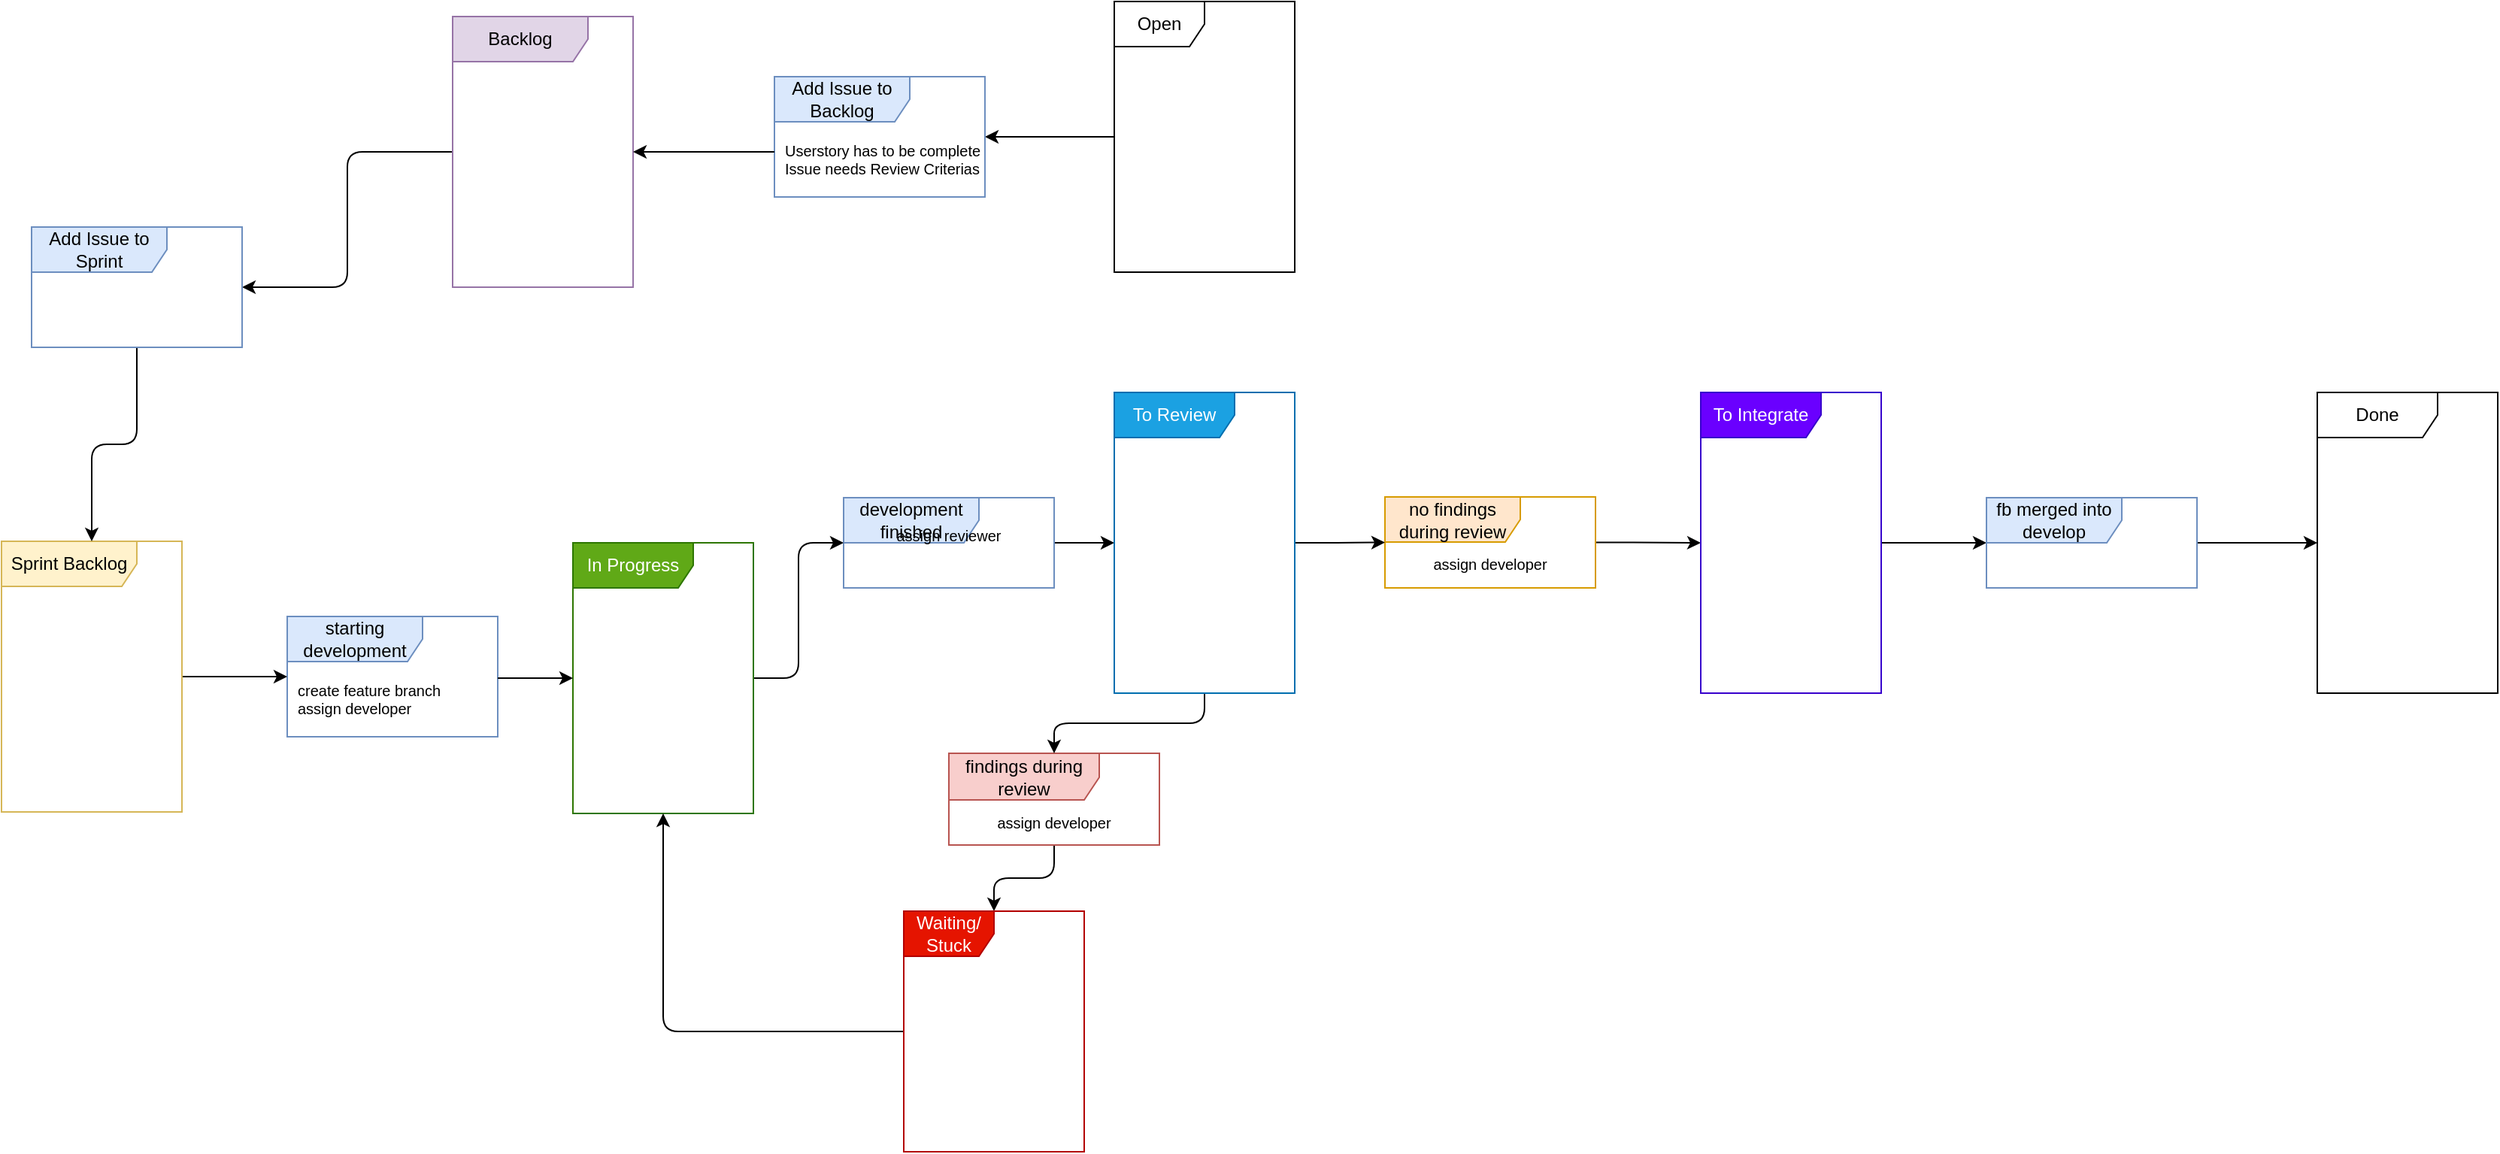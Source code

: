<mxfile version="13.7.9" type="device">
  <diagram id="NvDk549cmZ5sk70IqrIa" name="Git Flow">
    <mxGraphModel dx="1369" dy="1585" grid="1" gridSize="10" guides="1" tooltips="1" connect="1" arrows="1" fold="1" page="1" pageScale="1" pageWidth="827" pageHeight="1169" math="0" shadow="0">
      <root>
        <mxCell id="0" />
        <mxCell id="1" parent="0" />
        <mxCell id="upsVRNIRmI3p-PIwGAFz-8" style="edgeStyle=orthogonalEdgeStyle;orthogonalLoop=1;jettySize=auto;html=1;rounded=1;" edge="1" parent="1" source="l8hr6p5i-z7asugC-kqR-27" target="l8hr6p5i-z7asugC-kqR-48">
          <mxGeometry relative="1" as="geometry" />
        </mxCell>
        <mxCell id="l8hr6p5i-z7asugC-kqR-27" value="findings during review" style="shape=umlFrame;whiteSpace=wrap;html=1;width=100;height=31;fillColor=#f8cecc;strokeColor=#b85450;swimlaneFillColor=#ffffff;" parent="1" vertex="1">
          <mxGeometry x="530" y="400" width="140" height="61" as="geometry" />
        </mxCell>
        <mxCell id="upsVRNIRmI3p-PIwGAFz-6" style="edgeStyle=orthogonalEdgeStyle;orthogonalLoop=1;jettySize=auto;html=1;rounded=1;" edge="1" parent="1" source="l8hr6p5i-z7asugC-kqR-26" target="l8hr6p5i-z7asugC-kqR-8">
          <mxGeometry relative="1" as="geometry" />
        </mxCell>
        <mxCell id="l8hr6p5i-z7asugC-kqR-26" value="development finished" style="shape=umlFrame;whiteSpace=wrap;html=1;width=90;height=30;fillColor=#dae8fc;strokeColor=#6c8ebf;swimlaneFillColor=#ffffff;" parent="1" vertex="1">
          <mxGeometry x="460" y="230" width="140" height="60" as="geometry" />
        </mxCell>
        <mxCell id="upsVRNIRmI3p-PIwGAFz-9" style="edgeStyle=orthogonalEdgeStyle;orthogonalLoop=1;jettySize=auto;html=1;rounded=1;" edge="1" parent="1" source="l8hr6p5i-z7asugC-kqR-31" target="l8hr6p5i-z7asugC-kqR-9">
          <mxGeometry relative="1" as="geometry" />
        </mxCell>
        <mxCell id="l8hr6p5i-z7asugC-kqR-31" value="no findings during review" style="shape=umlFrame;whiteSpace=wrap;html=1;width=90;height=30;fillColor=#ffe6cc;strokeColor=#d79b00;swimlaneFillColor=#ffffff;" parent="1" vertex="1">
          <mxGeometry x="820" y="229.5" width="140" height="60.5" as="geometry" />
        </mxCell>
        <mxCell id="l8hr6p5i-z7asugC-kqR-25" value="starting development" style="shape=umlFrame;whiteSpace=wrap;html=1;width=90;height=30;fillColor=#dae8fc;strokeColor=#6c8ebf;swimlaneFillColor=#FFFFFF;" parent="1" vertex="1">
          <mxGeometry x="90" y="309" width="140" height="80" as="geometry" />
        </mxCell>
        <mxCell id="upsVRNIRmI3p-PIwGAFz-24" style="edgeStyle=orthogonalEdgeStyle;orthogonalLoop=1;jettySize=auto;html=1;rounded=1;" edge="1" parent="1" source="l8hr6p5i-z7asugC-kqR-6" target="upsVRNIRmI3p-PIwGAFz-16">
          <mxGeometry relative="1" as="geometry" />
        </mxCell>
        <mxCell id="l8hr6p5i-z7asugC-kqR-6" value="Open" style="shape=umlFrame;whiteSpace=wrap;html=1;swimlaneFillColor=#ffffff;" parent="1" vertex="1">
          <mxGeometry x="640" y="-100" width="120" height="180" as="geometry" />
        </mxCell>
        <mxCell id="upsVRNIRmI3p-PIwGAFz-4" style="edgeStyle=orthogonalEdgeStyle;orthogonalLoop=1;jettySize=auto;html=1;rounded=1;" edge="1" parent="1" source="l8hr6p5i-z7asugC-kqR-7" target="l8hr6p5i-z7asugC-kqR-26">
          <mxGeometry relative="1" as="geometry" />
        </mxCell>
        <mxCell id="l8hr6p5i-z7asugC-kqR-7" value="In Progress" style="shape=umlFrame;whiteSpace=wrap;html=1;width=80;height=30;fillColor=#60a917;strokeColor=#2D7600;fontColor=#ffffff;swimlaneFillColor=#ffffff;" parent="1" vertex="1">
          <mxGeometry x="280" y="260" width="120" height="180" as="geometry" />
        </mxCell>
        <mxCell id="upsVRNIRmI3p-PIwGAFz-7" style="edgeStyle=orthogonalEdgeStyle;orthogonalLoop=1;jettySize=auto;html=1;rounded=1;" edge="1" parent="1" source="l8hr6p5i-z7asugC-kqR-8" target="l8hr6p5i-z7asugC-kqR-27">
          <mxGeometry relative="1" as="geometry" />
        </mxCell>
        <mxCell id="upsVRNIRmI3p-PIwGAFz-13" style="edgeStyle=orthogonalEdgeStyle;orthogonalLoop=1;jettySize=auto;html=1;rounded=1;" edge="1" parent="1" source="l8hr6p5i-z7asugC-kqR-8" target="l8hr6p5i-z7asugC-kqR-31">
          <mxGeometry relative="1" as="geometry" />
        </mxCell>
        <mxCell id="l8hr6p5i-z7asugC-kqR-8" value="To Review" style="shape=umlFrame;whiteSpace=wrap;html=1;width=80;height=30;fillColor=#1ba1e2;strokeColor=#006EAF;fontColor=#ffffff;swimlaneFillColor=#ffffff;" parent="1" vertex="1">
          <mxGeometry x="640" y="160" width="120" height="200" as="geometry" />
        </mxCell>
        <mxCell id="upsVRNIRmI3p-PIwGAFz-10" style="edgeStyle=orthogonalEdgeStyle;orthogonalLoop=1;jettySize=auto;html=1;rounded=1;" edge="1" parent="1" source="l8hr6p5i-z7asugC-kqR-9" target="l8hr6p5i-z7asugC-kqR-35">
          <mxGeometry relative="1" as="geometry" />
        </mxCell>
        <mxCell id="l8hr6p5i-z7asugC-kqR-9" value="To Integrate" style="shape=umlFrame;whiteSpace=wrap;html=1;width=80;height=30;fillColor=#6a00ff;strokeColor=#3700CC;fontColor=#ffffff;swimlaneFillColor=#ffffff;" parent="1" vertex="1">
          <mxGeometry x="1030" y="160" width="120" height="200" as="geometry" />
        </mxCell>
        <mxCell id="l8hr6p5i-z7asugC-kqR-10" value="Done" style="shape=umlFrame;whiteSpace=wrap;html=1;width=80;height=30;swimlaneFillColor=#ffffff;" parent="1" vertex="1">
          <mxGeometry x="1440" y="160" width="120" height="200" as="geometry" />
        </mxCell>
        <mxCell id="upsVRNIRmI3p-PIwGAFz-11" style="edgeStyle=orthogonalEdgeStyle;orthogonalLoop=1;jettySize=auto;html=1;rounded=1;" edge="1" parent="1" source="l8hr6p5i-z7asugC-kqR-35" target="l8hr6p5i-z7asugC-kqR-10">
          <mxGeometry relative="1" as="geometry" />
        </mxCell>
        <mxCell id="l8hr6p5i-z7asugC-kqR-35" value="fb merged into develop" style="shape=umlFrame;whiteSpace=wrap;html=1;width=90;height=30;fillColor=#dae8fc;strokeColor=#6c8ebf;swimlaneFillColor=#ffffff;" parent="1" vertex="1">
          <mxGeometry x="1220" y="230" width="140" height="60" as="geometry" />
        </mxCell>
        <mxCell id="upsVRNIRmI3p-PIwGAFz-5" style="edgeStyle=orthogonalEdgeStyle;orthogonalLoop=1;jettySize=auto;html=1;rounded=1;" edge="1" parent="1" source="l8hr6p5i-z7asugC-kqR-48" target="l8hr6p5i-z7asugC-kqR-7">
          <mxGeometry relative="1" as="geometry" />
        </mxCell>
        <mxCell id="l8hr6p5i-z7asugC-kqR-48" value="Waiting/&lt;br&gt;Stuck" style="shape=umlFrame;whiteSpace=wrap;html=1;fillColor=#e51400;strokeColor=#B20000;fontColor=#ffffff;swimlaneFillColor=#ffffff;" parent="1" vertex="1">
          <mxGeometry x="500" y="505" width="120" height="160" as="geometry" />
        </mxCell>
        <mxCell id="l8hr6p5i-z7asugC-kqR-56" value="assign developer" style="text;html=1;strokeColor=none;fillColor=none;align=center;verticalAlign=middle;whiteSpace=wrap;rounded=0;fontSize=10;" parent="1" vertex="1">
          <mxGeometry x="530" y="431" width="140" height="30" as="geometry" />
        </mxCell>
        <mxCell id="l8hr6p5i-z7asugC-kqR-59" value="assign reviewer" style="text;html=1;strokeColor=none;fillColor=none;align=center;verticalAlign=middle;whiteSpace=wrap;rounded=0;fontSize=10;" parent="1" vertex="1">
          <mxGeometry x="460" y="240" width="140" height="30" as="geometry" />
        </mxCell>
        <mxCell id="upsVRNIRmI3p-PIwGAFz-3" style="edgeStyle=orthogonalEdgeStyle;orthogonalLoop=1;jettySize=auto;html=1;rounded=1;" edge="1" parent="1" source="l8hr6p5i-z7asugC-kqR-62" target="l8hr6p5i-z7asugC-kqR-7">
          <mxGeometry relative="1" as="geometry">
            <Array as="points">
              <mxPoint x="240" y="350" />
              <mxPoint x="240" y="350" />
            </Array>
          </mxGeometry>
        </mxCell>
        <mxCell id="l8hr6p5i-z7asugC-kqR-62" value="create feature branch&lt;br&gt;assign developer" style="text;html=1;strokeColor=none;fillColor=none;align=left;verticalAlign=middle;whiteSpace=wrap;rounded=0;fontSize=10;spacingLeft=5;" parent="1" vertex="1">
          <mxGeometry x="90" y="339" width="140" height="50" as="geometry" />
        </mxCell>
        <mxCell id="l8hr6p5i-z7asugC-kqR-68" value="assign developer" style="text;html=1;strokeColor=none;fillColor=none;align=center;verticalAlign=middle;whiteSpace=wrap;rounded=0;fontSize=10;" parent="1" vertex="1">
          <mxGeometry x="820" y="259" width="140" height="30" as="geometry" />
        </mxCell>
        <mxCell id="upsVRNIRmI3p-PIwGAFz-20" style="edgeStyle=orthogonalEdgeStyle;orthogonalLoop=1;jettySize=auto;html=1;rounded=1;" edge="1" parent="1" source="upsVRNIRmI3p-PIwGAFz-14" target="l8hr6p5i-z7asugC-kqR-25">
          <mxGeometry relative="1" as="geometry" />
        </mxCell>
        <mxCell id="upsVRNIRmI3p-PIwGAFz-14" value="Sprint Backlog" style="shape=umlFrame;whiteSpace=wrap;html=1;width=90;height=30;fillColor=#fff2cc;strokeColor=#d6b656;swimlaneFillColor=#ffffff;" vertex="1" parent="1">
          <mxGeometry x="-100" y="259" width="120" height="180" as="geometry" />
        </mxCell>
        <mxCell id="upsVRNIRmI3p-PIwGAFz-22" style="edgeStyle=orthogonalEdgeStyle;orthogonalLoop=1;jettySize=auto;html=1;rounded=1;" edge="1" parent="1" source="upsVRNIRmI3p-PIwGAFz-15" target="upsVRNIRmI3p-PIwGAFz-18">
          <mxGeometry relative="1" as="geometry" />
        </mxCell>
        <mxCell id="upsVRNIRmI3p-PIwGAFz-15" value="Backlog" style="shape=umlFrame;whiteSpace=wrap;html=1;width=90;height=30;fillColor=#e1d5e7;strokeColor=#9673a6;swimlaneFillColor=#ffffff;" vertex="1" parent="1">
          <mxGeometry x="200" y="-90" width="120" height="180" as="geometry" />
        </mxCell>
        <mxCell id="upsVRNIRmI3p-PIwGAFz-16" value="Add Issue to Backlog" style="shape=umlFrame;whiteSpace=wrap;html=1;width=90;height=30;fillColor=#dae8fc;strokeColor=#6c8ebf;swimlaneFillColor=#FFFFFF;" vertex="1" parent="1">
          <mxGeometry x="414" y="-50" width="140" height="80" as="geometry" />
        </mxCell>
        <mxCell id="upsVRNIRmI3p-PIwGAFz-23" style="edgeStyle=orthogonalEdgeStyle;orthogonalLoop=1;jettySize=auto;html=1;rounded=1;" edge="1" parent="1" source="upsVRNIRmI3p-PIwGAFz-17" target="upsVRNIRmI3p-PIwGAFz-15">
          <mxGeometry relative="1" as="geometry">
            <Array as="points">
              <mxPoint x="390" />
              <mxPoint x="390" />
            </Array>
          </mxGeometry>
        </mxCell>
        <mxCell id="upsVRNIRmI3p-PIwGAFz-17" value="Userstory has to be complete&lt;br&gt;Issue needs Review Criterias" style="text;html=1;strokeColor=none;fillColor=none;align=left;verticalAlign=middle;whiteSpace=wrap;rounded=0;fontSize=10;spacingLeft=5;" vertex="1" parent="1">
          <mxGeometry x="414" y="-20" width="140" height="50" as="geometry" />
        </mxCell>
        <mxCell id="upsVRNIRmI3p-PIwGAFz-21" style="edgeStyle=orthogonalEdgeStyle;orthogonalLoop=1;jettySize=auto;html=1;rounded=1;" edge="1" parent="1" source="upsVRNIRmI3p-PIwGAFz-18" target="upsVRNIRmI3p-PIwGAFz-14">
          <mxGeometry relative="1" as="geometry" />
        </mxCell>
        <mxCell id="upsVRNIRmI3p-PIwGAFz-18" value="Add Issue to Sprint" style="shape=umlFrame;whiteSpace=wrap;html=1;width=90;height=30;fillColor=#dae8fc;strokeColor=#6c8ebf;swimlaneFillColor=#FFFFFF;" vertex="1" parent="1">
          <mxGeometry x="-80" y="50" width="140" height="80" as="geometry" />
        </mxCell>
      </root>
    </mxGraphModel>
  </diagram>
</mxfile>
